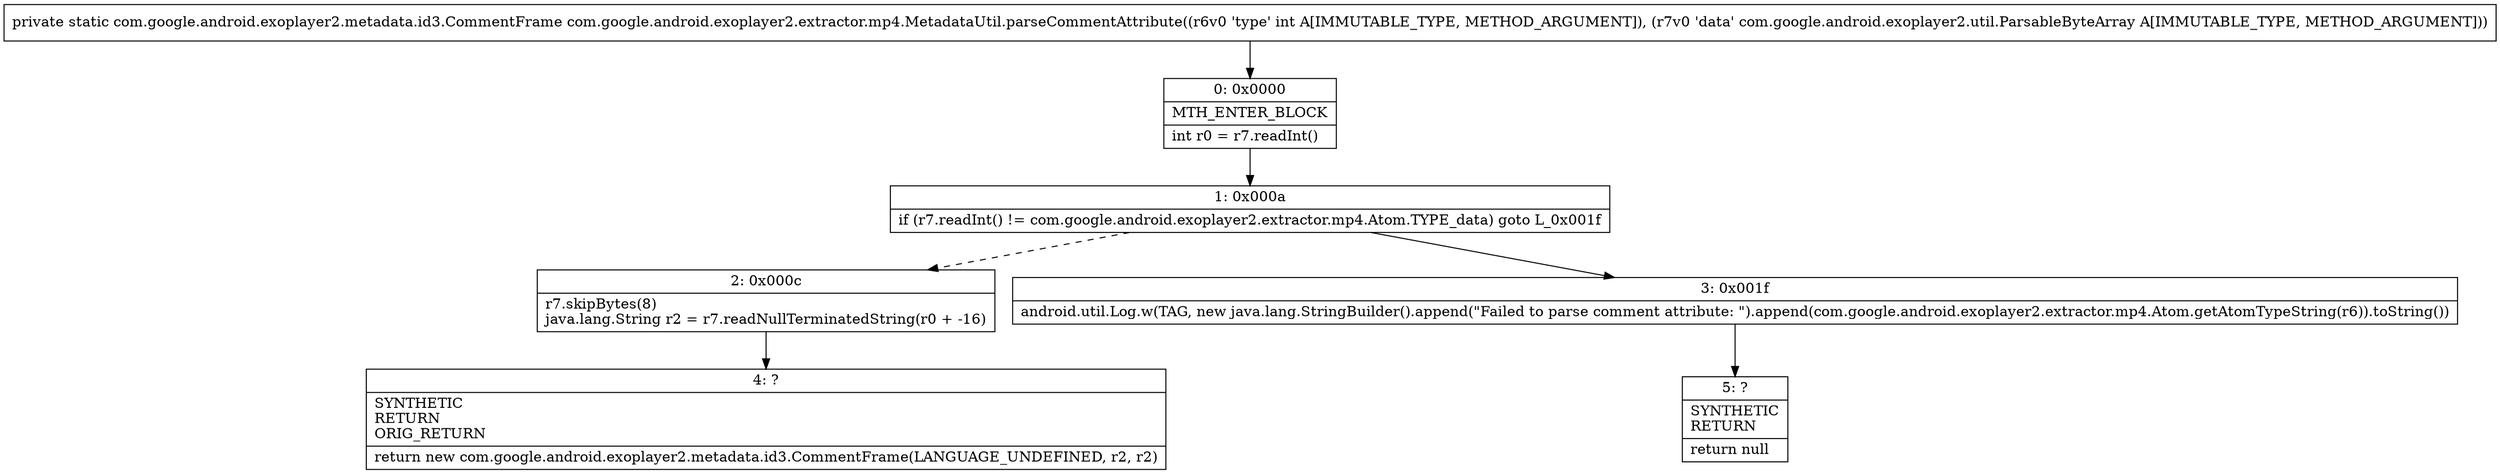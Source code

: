 digraph "CFG forcom.google.android.exoplayer2.extractor.mp4.MetadataUtil.parseCommentAttribute(ILcom\/google\/android\/exoplayer2\/util\/ParsableByteArray;)Lcom\/google\/android\/exoplayer2\/metadata\/id3\/CommentFrame;" {
Node_0 [shape=record,label="{0\:\ 0x0000|MTH_ENTER_BLOCK\l|int r0 = r7.readInt()\l}"];
Node_1 [shape=record,label="{1\:\ 0x000a|if (r7.readInt() != com.google.android.exoplayer2.extractor.mp4.Atom.TYPE_data) goto L_0x001f\l}"];
Node_2 [shape=record,label="{2\:\ 0x000c|r7.skipBytes(8)\ljava.lang.String r2 = r7.readNullTerminatedString(r0 + \-16)\l}"];
Node_3 [shape=record,label="{3\:\ 0x001f|android.util.Log.w(TAG, new java.lang.StringBuilder().append(\"Failed to parse comment attribute: \").append(com.google.android.exoplayer2.extractor.mp4.Atom.getAtomTypeString(r6)).toString())\l}"];
Node_4 [shape=record,label="{4\:\ ?|SYNTHETIC\lRETURN\lORIG_RETURN\l|return new com.google.android.exoplayer2.metadata.id3.CommentFrame(LANGUAGE_UNDEFINED, r2, r2)\l}"];
Node_5 [shape=record,label="{5\:\ ?|SYNTHETIC\lRETURN\l|return null\l}"];
MethodNode[shape=record,label="{private static com.google.android.exoplayer2.metadata.id3.CommentFrame com.google.android.exoplayer2.extractor.mp4.MetadataUtil.parseCommentAttribute((r6v0 'type' int A[IMMUTABLE_TYPE, METHOD_ARGUMENT]), (r7v0 'data' com.google.android.exoplayer2.util.ParsableByteArray A[IMMUTABLE_TYPE, METHOD_ARGUMENT])) }"];
MethodNode -> Node_0;
Node_0 -> Node_1;
Node_1 -> Node_2[style=dashed];
Node_1 -> Node_3;
Node_2 -> Node_4;
Node_3 -> Node_5;
}


